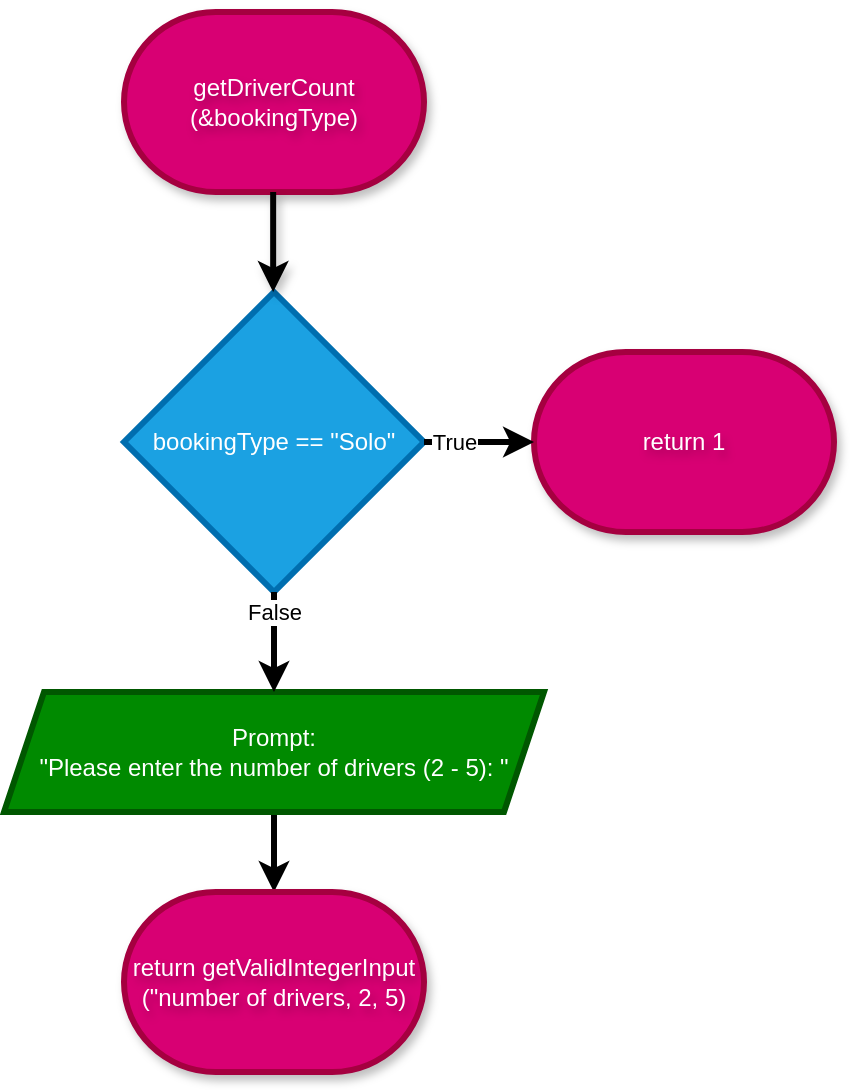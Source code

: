 <mxfile>
    <diagram id="Quffi-lGlGoPFzwKF2kH" name="Page-1">
        <mxGraphModel dx="513" dy="1296" grid="1" gridSize="10" guides="1" tooltips="1" connect="1" arrows="1" fold="1" page="0" pageScale="1" pageWidth="827" pageHeight="1169" math="0" shadow="0">
            <root>
                <mxCell id="0"/>
                <mxCell id="1" parent="0"/>
                <mxCell id="3" value="bookingType == &quot;Solo&quot;" style="rhombus;whiteSpace=wrap;html=1;fillColor=#1ba1e2;fontColor=#ffffff;strokeColor=#006EAF;strokeWidth=3;" parent="1" vertex="1">
                    <mxGeometry x="245" y="130" width="150" height="150" as="geometry"/>
                </mxCell>
                <mxCell id="14" value="" style="edgeStyle=none;html=1;strokeWidth=3;" parent="1" source="5" target="6" edge="1">
                    <mxGeometry relative="1" as="geometry"/>
                </mxCell>
                <mxCell id="5" value="Prompt:&lt;br&gt;&quot;Please enter the number of drivers (2 - 5): &quot;" style="shape=parallelogram;perimeter=parallelogramPerimeter;whiteSpace=wrap;html=1;fixedSize=1;fillColor=#008a00;fontColor=#ffffff;strokeColor=#005700;strokeWidth=3;" parent="1" vertex="1">
                    <mxGeometry x="185" y="330" width="270" height="60" as="geometry"/>
                </mxCell>
                <mxCell id="6" value="return getValidIntegerInput&lt;br&gt;(&quot;number of drivers, 2, 5)" style="strokeWidth=3;html=1;shape=mxgraph.flowchart.terminator;whiteSpace=wrap;fillColor=#d80073;strokeColor=#A50040;shadow=1;fontColor=#ffffff;textShadow=1;spacing=2;" parent="1" vertex="1">
                    <mxGeometry x="245" y="430" width="150" height="90" as="geometry"/>
                </mxCell>
                <mxCell id="7" value="return 1" style="strokeWidth=3;html=1;shape=mxgraph.flowchart.terminator;whiteSpace=wrap;fillColor=#d80073;strokeColor=#A50040;shadow=1;fontColor=#ffffff;textShadow=1;spacing=2;" parent="1" vertex="1">
                    <mxGeometry x="450" y="160" width="150" height="90" as="geometry"/>
                </mxCell>
                <mxCell id="9" value="&lt;span style=&quot;color: rgb(255, 255, 255);&quot;&gt;getDriverCount&lt;/span&gt;&lt;br&gt;&lt;span style=&quot;color: rgb(255, 255, 255);&quot;&gt;(&amp;amp;bookingType)&lt;/span&gt;" style="strokeWidth=3;html=1;shape=mxgraph.flowchart.terminator;whiteSpace=wrap;fillColor=#d80073;strokeColor=#A50040;shadow=1;fontColor=#ffffff;textShadow=1;spacing=2;" parent="1" vertex="1">
                    <mxGeometry x="245" y="-10" width="150" height="90" as="geometry"/>
                </mxCell>
                <mxCell id="10" value="" style="edgeStyle=none;html=1;strokeWidth=3;shadow=1;textShadow=1;spacing=2;" parent="1" edge="1">
                    <mxGeometry relative="1" as="geometry">
                        <mxPoint x="319.58" y="80" as="sourcePoint"/>
                        <mxPoint x="319.58" y="130" as="targetPoint"/>
                    </mxGeometry>
                </mxCell>
                <mxCell id="15" value="" style="endArrow=classic;html=1;exitX=1;exitY=0.5;exitDx=0;exitDy=0;entryX=0;entryY=0.5;entryDx=0;entryDy=0;entryPerimeter=0;strokeWidth=3;" parent="1" source="3" target="7" edge="1">
                    <mxGeometry relative="1" as="geometry">
                        <mxPoint x="410" y="220" as="sourcePoint"/>
                        <mxPoint x="510" y="220" as="targetPoint"/>
                    </mxGeometry>
                </mxCell>
                <mxCell id="16" value="True" style="edgeLabel;resizable=0;html=1;;align=center;verticalAlign=middle;" parent="15" connectable="0" vertex="1">
                    <mxGeometry relative="1" as="geometry">
                        <mxPoint x="-13" as="offset"/>
                    </mxGeometry>
                </mxCell>
                <mxCell id="17" value="" style="endArrow=classic;html=1;exitX=0.5;exitY=1;exitDx=0;exitDy=0;entryX=0.5;entryY=0;entryDx=0;entryDy=0;strokeWidth=3;" parent="1" source="3" target="5" edge="1">
                    <mxGeometry relative="1" as="geometry">
                        <mxPoint x="300" y="190" as="sourcePoint"/>
                        <mxPoint x="400" y="190" as="targetPoint"/>
                    </mxGeometry>
                </mxCell>
                <mxCell id="18" value="False" style="edgeLabel;resizable=0;html=1;;align=center;verticalAlign=middle;" parent="17" connectable="0" vertex="1">
                    <mxGeometry relative="1" as="geometry">
                        <mxPoint y="-15" as="offset"/>
                    </mxGeometry>
                </mxCell>
            </root>
        </mxGraphModel>
    </diagram>
</mxfile>